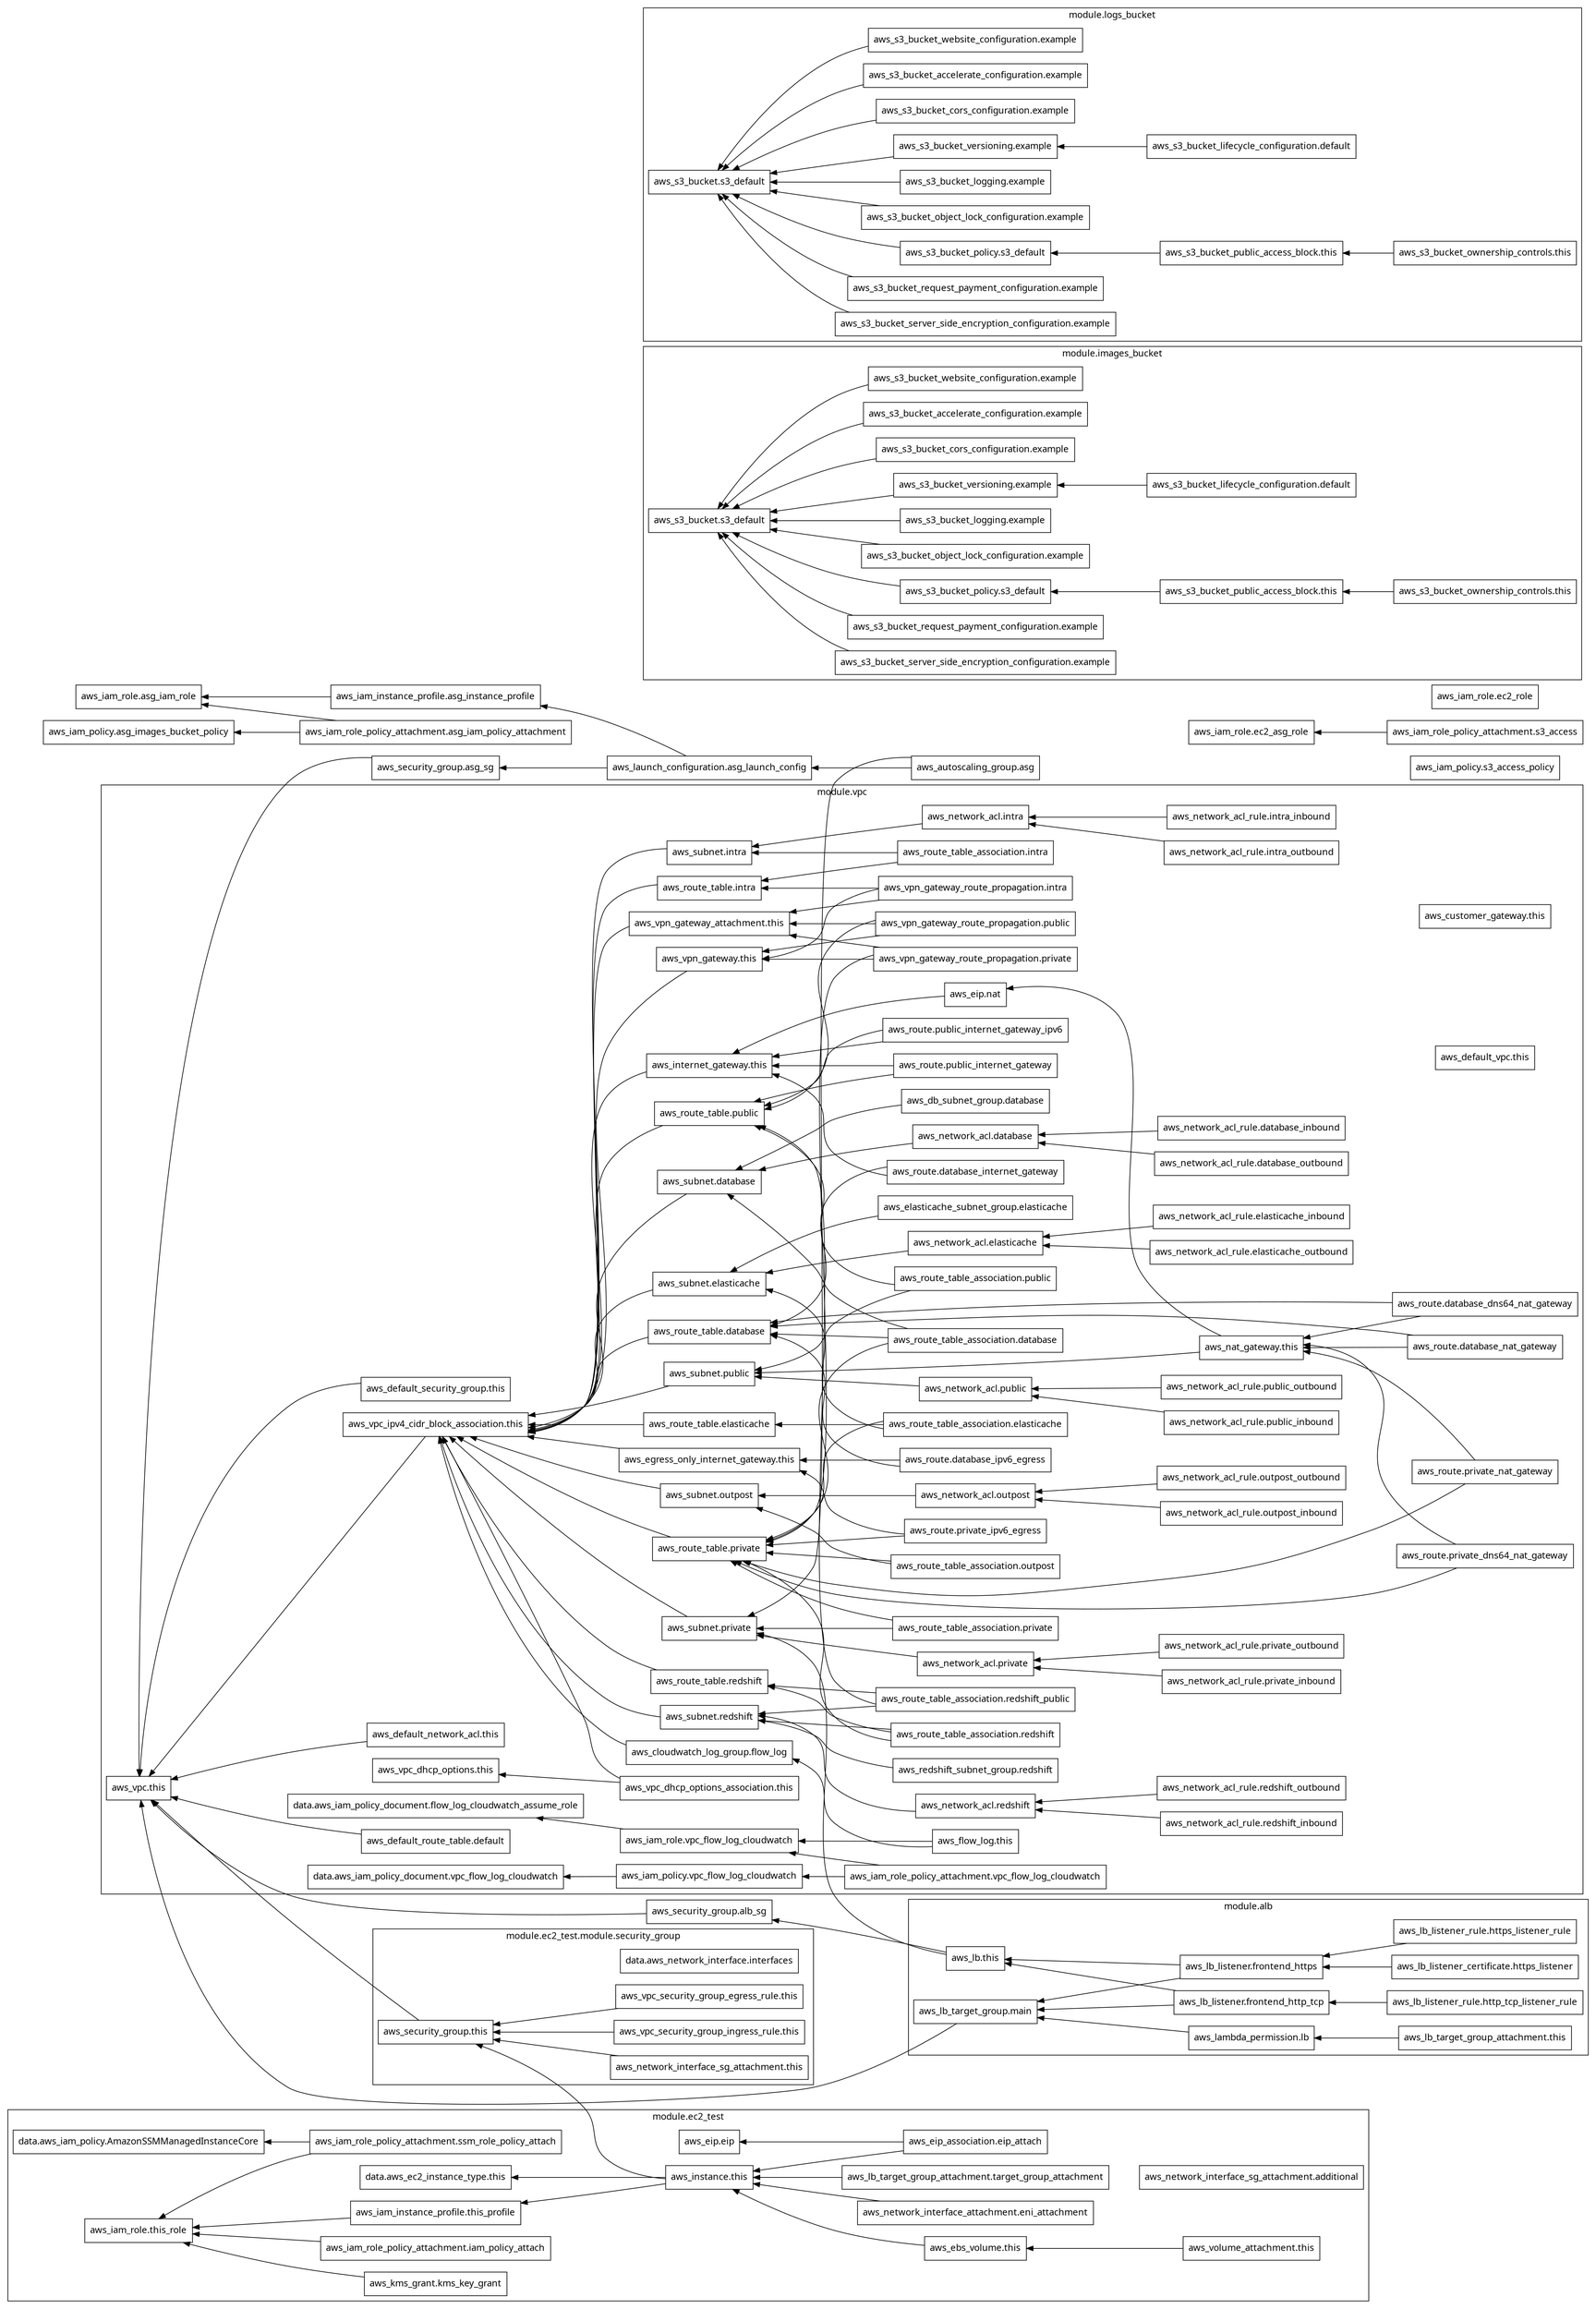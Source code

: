 digraph G {
  rankdir = "RL";
  node [shape = rect, fontname = "sans-serif"];
  "aws_autoscaling_group.asg" [label="aws_autoscaling_group.asg"];
  "aws_iam_instance_profile.asg_instance_profile" [label="aws_iam_instance_profile.asg_instance_profile"];
  "aws_iam_policy.asg_images_bucket_policy" [label="aws_iam_policy.asg_images_bucket_policy"];
  "aws_iam_policy.s3_access_policy" [label="aws_iam_policy.s3_access_policy"];
  "aws_iam_role.asg_iam_role" [label="aws_iam_role.asg_iam_role"];
  "aws_iam_role.ec2_asg_role" [label="aws_iam_role.ec2_asg_role"];
  "aws_iam_role.ec2_role" [label="aws_iam_role.ec2_role"];
  "aws_iam_role_policy_attachment.asg_iam_policy_attachment" [label="aws_iam_role_policy_attachment.asg_iam_policy_attachment"];
  "aws_iam_role_policy_attachment.s3_access" [label="aws_iam_role_policy_attachment.s3_access"];
  "aws_launch_configuration.asg_launch_config" [label="aws_launch_configuration.asg_launch_config"];
  "aws_security_group.alb_sg" [label="aws_security_group.alb_sg"];
  "aws_security_group.asg_sg" [label="aws_security_group.asg_sg"];
  subgraph "cluster_module.alb" {
    label = "module.alb"
    fontname = "sans-serif"
    "module.alb.aws_lambda_permission.lb" [label="aws_lambda_permission.lb"];
    "module.alb.aws_lb.this" [label="aws_lb.this"];
    "module.alb.aws_lb_listener.frontend_http_tcp" [label="aws_lb_listener.frontend_http_tcp"];
    "module.alb.aws_lb_listener.frontend_https" [label="aws_lb_listener.frontend_https"];
    "module.alb.aws_lb_listener_certificate.https_listener" [label="aws_lb_listener_certificate.https_listener"];
    "module.alb.aws_lb_listener_rule.http_tcp_listener_rule" [label="aws_lb_listener_rule.http_tcp_listener_rule"];
    "module.alb.aws_lb_listener_rule.https_listener_rule" [label="aws_lb_listener_rule.https_listener_rule"];
    "module.alb.aws_lb_target_group.main" [label="aws_lb_target_group.main"];
    "module.alb.aws_lb_target_group_attachment.this" [label="aws_lb_target_group_attachment.this"];
  }
  subgraph "cluster_module.ec2_test" {
    label = "module.ec2_test"
    fontname = "sans-serif"
    "module.ec2_test.data.aws_ec2_instance_type.this" [label="data.aws_ec2_instance_type.this"];
    "module.ec2_test.data.aws_iam_policy.AmazonSSMManagedInstanceCore" [label="data.aws_iam_policy.AmazonSSMManagedInstanceCore"];
    "module.ec2_test.aws_ebs_volume.this" [label="aws_ebs_volume.this"];
    "module.ec2_test.aws_eip.eip" [label="aws_eip.eip"];
    "module.ec2_test.aws_eip_association.eip_attach" [label="aws_eip_association.eip_attach"];
    "module.ec2_test.aws_iam_instance_profile.this_profile" [label="aws_iam_instance_profile.this_profile"];
    "module.ec2_test.aws_iam_role.this_role" [label="aws_iam_role.this_role"];
    "module.ec2_test.aws_iam_role_policy_attachment.iam_policy_attach" [label="aws_iam_role_policy_attachment.iam_policy_attach"];
    "module.ec2_test.aws_iam_role_policy_attachment.ssm_role_policy_attach" [label="aws_iam_role_policy_attachment.ssm_role_policy_attach"];
    "module.ec2_test.aws_instance.this" [label="aws_instance.this"];
    "module.ec2_test.aws_kms_grant.kms_key_grant" [label="aws_kms_grant.kms_key_grant"];
    "module.ec2_test.aws_lb_target_group_attachment.target_group_attachment" [label="aws_lb_target_group_attachment.target_group_attachment"];
    "module.ec2_test.aws_network_interface_attachment.eni_attachment" [label="aws_network_interface_attachment.eni_attachment"];
    "module.ec2_test.aws_network_interface_sg_attachment.additional" [label="aws_network_interface_sg_attachment.additional"];
    "module.ec2_test.aws_volume_attachment.this" [label="aws_volume_attachment.this"];
  }
  subgraph "cluster_module.ec2_test.module.security_group" {
    label = "module.ec2_test.module.security_group"
    fontname = "sans-serif"
    "module.ec2_test.module.security_group.data.aws_network_interface.interfaces" [label="data.aws_network_interface.interfaces"];
    "module.ec2_test.module.security_group.aws_network_interface_sg_attachment.this" [label="aws_network_interface_sg_attachment.this"];
    "module.ec2_test.module.security_group.aws_security_group.this" [label="aws_security_group.this"];
    "module.ec2_test.module.security_group.aws_vpc_security_group_egress_rule.this" [label="aws_vpc_security_group_egress_rule.this"];
    "module.ec2_test.module.security_group.aws_vpc_security_group_ingress_rule.this" [label="aws_vpc_security_group_ingress_rule.this"];
  }
  subgraph "cluster_module.images_bucket" {
    label = "module.images_bucket"
    fontname = "sans-serif"
    "module.images_bucket.aws_s3_bucket.s3_default" [label="aws_s3_bucket.s3_default"];
    "module.images_bucket.aws_s3_bucket_accelerate_configuration.example" [label="aws_s3_bucket_accelerate_configuration.example"];
    "module.images_bucket.aws_s3_bucket_cors_configuration.example" [label="aws_s3_bucket_cors_configuration.example"];
    "module.images_bucket.aws_s3_bucket_lifecycle_configuration.default" [label="aws_s3_bucket_lifecycle_configuration.default"];
    "module.images_bucket.aws_s3_bucket_logging.example" [label="aws_s3_bucket_logging.example"];
    "module.images_bucket.aws_s3_bucket_object_lock_configuration.example" [label="aws_s3_bucket_object_lock_configuration.example"];
    "module.images_bucket.aws_s3_bucket_ownership_controls.this" [label="aws_s3_bucket_ownership_controls.this"];
    "module.images_bucket.aws_s3_bucket_policy.s3_default" [label="aws_s3_bucket_policy.s3_default"];
    "module.images_bucket.aws_s3_bucket_public_access_block.this" [label="aws_s3_bucket_public_access_block.this"];
    "module.images_bucket.aws_s3_bucket_request_payment_configuration.example" [label="aws_s3_bucket_request_payment_configuration.example"];
    "module.images_bucket.aws_s3_bucket_server_side_encryption_configuration.example" [label="aws_s3_bucket_server_side_encryption_configuration.example"];
    "module.images_bucket.aws_s3_bucket_versioning.example" [label="aws_s3_bucket_versioning.example"];
    "module.images_bucket.aws_s3_bucket_website_configuration.example" [label="aws_s3_bucket_website_configuration.example"];
  }
  subgraph "cluster_module.logs_bucket" {
    label = "module.logs_bucket"
    fontname = "sans-serif"
    "module.logs_bucket.aws_s3_bucket.s3_default" [label="aws_s3_bucket.s3_default"];
    "module.logs_bucket.aws_s3_bucket_accelerate_configuration.example" [label="aws_s3_bucket_accelerate_configuration.example"];
    "module.logs_bucket.aws_s3_bucket_cors_configuration.example" [label="aws_s3_bucket_cors_configuration.example"];
    "module.logs_bucket.aws_s3_bucket_lifecycle_configuration.default" [label="aws_s3_bucket_lifecycle_configuration.default"];
    "module.logs_bucket.aws_s3_bucket_logging.example" [label="aws_s3_bucket_logging.example"];
    "module.logs_bucket.aws_s3_bucket_object_lock_configuration.example" [label="aws_s3_bucket_object_lock_configuration.example"];
    "module.logs_bucket.aws_s3_bucket_ownership_controls.this" [label="aws_s3_bucket_ownership_controls.this"];
    "module.logs_bucket.aws_s3_bucket_policy.s3_default" [label="aws_s3_bucket_policy.s3_default"];
    "module.logs_bucket.aws_s3_bucket_public_access_block.this" [label="aws_s3_bucket_public_access_block.this"];
    "module.logs_bucket.aws_s3_bucket_request_payment_configuration.example" [label="aws_s3_bucket_request_payment_configuration.example"];
    "module.logs_bucket.aws_s3_bucket_server_side_encryption_configuration.example" [label="aws_s3_bucket_server_side_encryption_configuration.example"];
    "module.logs_bucket.aws_s3_bucket_versioning.example" [label="aws_s3_bucket_versioning.example"];
    "module.logs_bucket.aws_s3_bucket_website_configuration.example" [label="aws_s3_bucket_website_configuration.example"];
  }
  subgraph "cluster_module.vpc" {
    label = "module.vpc"
    fontname = "sans-serif"
    "module.vpc.data.aws_iam_policy_document.flow_log_cloudwatch_assume_role" [label="data.aws_iam_policy_document.flow_log_cloudwatch_assume_role"];
    "module.vpc.data.aws_iam_policy_document.vpc_flow_log_cloudwatch" [label="data.aws_iam_policy_document.vpc_flow_log_cloudwatch"];
    "module.vpc.aws_cloudwatch_log_group.flow_log" [label="aws_cloudwatch_log_group.flow_log"];
    "module.vpc.aws_customer_gateway.this" [label="aws_customer_gateway.this"];
    "module.vpc.aws_db_subnet_group.database" [label="aws_db_subnet_group.database"];
    "module.vpc.aws_default_network_acl.this" [label="aws_default_network_acl.this"];
    "module.vpc.aws_default_route_table.default" [label="aws_default_route_table.default"];
    "module.vpc.aws_default_security_group.this" [label="aws_default_security_group.this"];
    "module.vpc.aws_default_vpc.this" [label="aws_default_vpc.this"];
    "module.vpc.aws_egress_only_internet_gateway.this" [label="aws_egress_only_internet_gateway.this"];
    "module.vpc.aws_eip.nat" [label="aws_eip.nat"];
    "module.vpc.aws_elasticache_subnet_group.elasticache" [label="aws_elasticache_subnet_group.elasticache"];
    "module.vpc.aws_flow_log.this" [label="aws_flow_log.this"];
    "module.vpc.aws_iam_policy.vpc_flow_log_cloudwatch" [label="aws_iam_policy.vpc_flow_log_cloudwatch"];
    "module.vpc.aws_iam_role.vpc_flow_log_cloudwatch" [label="aws_iam_role.vpc_flow_log_cloudwatch"];
    "module.vpc.aws_iam_role_policy_attachment.vpc_flow_log_cloudwatch" [label="aws_iam_role_policy_attachment.vpc_flow_log_cloudwatch"];
    "module.vpc.aws_internet_gateway.this" [label="aws_internet_gateway.this"];
    "module.vpc.aws_nat_gateway.this" [label="aws_nat_gateway.this"];
    "module.vpc.aws_network_acl.database" [label="aws_network_acl.database"];
    "module.vpc.aws_network_acl.elasticache" [label="aws_network_acl.elasticache"];
    "module.vpc.aws_network_acl.intra" [label="aws_network_acl.intra"];
    "module.vpc.aws_network_acl.outpost" [label="aws_network_acl.outpost"];
    "module.vpc.aws_network_acl.private" [label="aws_network_acl.private"];
    "module.vpc.aws_network_acl.public" [label="aws_network_acl.public"];
    "module.vpc.aws_network_acl.redshift" [label="aws_network_acl.redshift"];
    "module.vpc.aws_network_acl_rule.database_inbound" [label="aws_network_acl_rule.database_inbound"];
    "module.vpc.aws_network_acl_rule.database_outbound" [label="aws_network_acl_rule.database_outbound"];
    "module.vpc.aws_network_acl_rule.elasticache_inbound" [label="aws_network_acl_rule.elasticache_inbound"];
    "module.vpc.aws_network_acl_rule.elasticache_outbound" [label="aws_network_acl_rule.elasticache_outbound"];
    "module.vpc.aws_network_acl_rule.intra_inbound" [label="aws_network_acl_rule.intra_inbound"];
    "module.vpc.aws_network_acl_rule.intra_outbound" [label="aws_network_acl_rule.intra_outbound"];
    "module.vpc.aws_network_acl_rule.outpost_inbound" [label="aws_network_acl_rule.outpost_inbound"];
    "module.vpc.aws_network_acl_rule.outpost_outbound" [label="aws_network_acl_rule.outpost_outbound"];
    "module.vpc.aws_network_acl_rule.private_inbound" [label="aws_network_acl_rule.private_inbound"];
    "module.vpc.aws_network_acl_rule.private_outbound" [label="aws_network_acl_rule.private_outbound"];
    "module.vpc.aws_network_acl_rule.public_inbound" [label="aws_network_acl_rule.public_inbound"];
    "module.vpc.aws_network_acl_rule.public_outbound" [label="aws_network_acl_rule.public_outbound"];
    "module.vpc.aws_network_acl_rule.redshift_inbound" [label="aws_network_acl_rule.redshift_inbound"];
    "module.vpc.aws_network_acl_rule.redshift_outbound" [label="aws_network_acl_rule.redshift_outbound"];
    "module.vpc.aws_redshift_subnet_group.redshift" [label="aws_redshift_subnet_group.redshift"];
    "module.vpc.aws_route.database_dns64_nat_gateway" [label="aws_route.database_dns64_nat_gateway"];
    "module.vpc.aws_route.database_internet_gateway" [label="aws_route.database_internet_gateway"];
    "module.vpc.aws_route.database_ipv6_egress" [label="aws_route.database_ipv6_egress"];
    "module.vpc.aws_route.database_nat_gateway" [label="aws_route.database_nat_gateway"];
    "module.vpc.aws_route.private_dns64_nat_gateway" [label="aws_route.private_dns64_nat_gateway"];
    "module.vpc.aws_route.private_ipv6_egress" [label="aws_route.private_ipv6_egress"];
    "module.vpc.aws_route.private_nat_gateway" [label="aws_route.private_nat_gateway"];
    "module.vpc.aws_route.public_internet_gateway" [label="aws_route.public_internet_gateway"];
    "module.vpc.aws_route.public_internet_gateway_ipv6" [label="aws_route.public_internet_gateway_ipv6"];
    "module.vpc.aws_route_table.database" [label="aws_route_table.database"];
    "module.vpc.aws_route_table.elasticache" [label="aws_route_table.elasticache"];
    "module.vpc.aws_route_table.intra" [label="aws_route_table.intra"];
    "module.vpc.aws_route_table.private" [label="aws_route_table.private"];
    "module.vpc.aws_route_table.public" [label="aws_route_table.public"];
    "module.vpc.aws_route_table.redshift" [label="aws_route_table.redshift"];
    "module.vpc.aws_route_table_association.database" [label="aws_route_table_association.database"];
    "module.vpc.aws_route_table_association.elasticache" [label="aws_route_table_association.elasticache"];
    "module.vpc.aws_route_table_association.intra" [label="aws_route_table_association.intra"];
    "module.vpc.aws_route_table_association.outpost" [label="aws_route_table_association.outpost"];
    "module.vpc.aws_route_table_association.private" [label="aws_route_table_association.private"];
    "module.vpc.aws_route_table_association.public" [label="aws_route_table_association.public"];
    "module.vpc.aws_route_table_association.redshift" [label="aws_route_table_association.redshift"];
    "module.vpc.aws_route_table_association.redshift_public" [label="aws_route_table_association.redshift_public"];
    "module.vpc.aws_subnet.database" [label="aws_subnet.database"];
    "module.vpc.aws_subnet.elasticache" [label="aws_subnet.elasticache"];
    "module.vpc.aws_subnet.intra" [label="aws_subnet.intra"];
    "module.vpc.aws_subnet.outpost" [label="aws_subnet.outpost"];
    "module.vpc.aws_subnet.private" [label="aws_subnet.private"];
    "module.vpc.aws_subnet.public" [label="aws_subnet.public"];
    "module.vpc.aws_subnet.redshift" [label="aws_subnet.redshift"];
    "module.vpc.aws_vpc.this" [label="aws_vpc.this"];
    "module.vpc.aws_vpc_dhcp_options.this" [label="aws_vpc_dhcp_options.this"];
    "module.vpc.aws_vpc_dhcp_options_association.this" [label="aws_vpc_dhcp_options_association.this"];
    "module.vpc.aws_vpc_ipv4_cidr_block_association.this" [label="aws_vpc_ipv4_cidr_block_association.this"];
    "module.vpc.aws_vpn_gateway.this" [label="aws_vpn_gateway.this"];
    "module.vpc.aws_vpn_gateway_attachment.this" [label="aws_vpn_gateway_attachment.this"];
    "module.vpc.aws_vpn_gateway_route_propagation.intra" [label="aws_vpn_gateway_route_propagation.intra"];
    "module.vpc.aws_vpn_gateway_route_propagation.private" [label="aws_vpn_gateway_route_propagation.private"];
    "module.vpc.aws_vpn_gateway_route_propagation.public" [label="aws_vpn_gateway_route_propagation.public"];
  }
  "aws_autoscaling_group.asg" -> "aws_launch_configuration.asg_launch_config";
  "aws_autoscaling_group.asg" -> "module.vpc.aws_subnet.private";
  "aws_iam_instance_profile.asg_instance_profile" -> "aws_iam_role.asg_iam_role";
  "aws_iam_role_policy_attachment.asg_iam_policy_attachment" -> "aws_iam_policy.asg_images_bucket_policy";
  "aws_iam_role_policy_attachment.asg_iam_policy_attachment" -> "aws_iam_role.asg_iam_role";
  "aws_iam_role_policy_attachment.s3_access" -> "aws_iam_role.ec2_asg_role";
  "aws_launch_configuration.asg_launch_config" -> "aws_iam_instance_profile.asg_instance_profile";
  "aws_launch_configuration.asg_launch_config" -> "aws_security_group.asg_sg";
  "aws_security_group.alb_sg" -> "module.vpc.aws_vpc.this";
  "aws_security_group.asg_sg" -> "module.vpc.aws_vpc.this";
  "module.alb.aws_lambda_permission.lb" -> "module.alb.aws_lb_target_group.main";
  "module.alb.aws_lb.this" -> "aws_security_group.alb_sg";
  "module.alb.aws_lb.this" -> "module.vpc.aws_subnet.private";
  "module.alb.aws_lb_listener.frontend_http_tcp" -> "module.alb.aws_lb.this";
  "module.alb.aws_lb_listener.frontend_http_tcp" -> "module.alb.aws_lb_target_group.main";
  "module.alb.aws_lb_listener.frontend_https" -> "module.alb.aws_lb.this";
  "module.alb.aws_lb_listener.frontend_https" -> "module.alb.aws_lb_target_group.main";
  "module.alb.aws_lb_listener_certificate.https_listener" -> "module.alb.aws_lb_listener.frontend_https";
  "module.alb.aws_lb_listener_rule.http_tcp_listener_rule" -> "module.alb.aws_lb_listener.frontend_http_tcp";
  "module.alb.aws_lb_listener_rule.https_listener_rule" -> "module.alb.aws_lb_listener.frontend_https";
  "module.alb.aws_lb_target_group.main" -> "module.vpc.aws_vpc.this";
  "module.alb.aws_lb_target_group_attachment.this" -> "module.alb.aws_lambda_permission.lb";
  "module.ec2_test.aws_ebs_volume.this" -> "module.ec2_test.aws_instance.this";
  "module.ec2_test.aws_eip_association.eip_attach" -> "module.ec2_test.aws_eip.eip";
  "module.ec2_test.aws_eip_association.eip_attach" -> "module.ec2_test.aws_instance.this";
  "module.ec2_test.aws_iam_instance_profile.this_profile" -> "module.ec2_test.aws_iam_role.this_role";
  "module.ec2_test.aws_iam_role_policy_attachment.iam_policy_attach" -> "module.ec2_test.aws_iam_role.this_role";
  "module.ec2_test.aws_iam_role_policy_attachment.ssm_role_policy_attach" -> "module.ec2_test.data.aws_iam_policy.AmazonSSMManagedInstanceCore";
  "module.ec2_test.aws_iam_role_policy_attachment.ssm_role_policy_attach" -> "module.ec2_test.aws_iam_role.this_role";
  "module.ec2_test.aws_instance.this" -> "module.ec2_test.data.aws_ec2_instance_type.this";
  "module.ec2_test.aws_instance.this" -> "module.ec2_test.aws_iam_instance_profile.this_profile";
  "module.ec2_test.aws_instance.this" -> "module.ec2_test.module.security_group.aws_security_group.this";
  "module.ec2_test.aws_kms_grant.kms_key_grant" -> "module.ec2_test.aws_iam_role.this_role";
  "module.ec2_test.aws_lb_target_group_attachment.target_group_attachment" -> "module.ec2_test.aws_instance.this";
  "module.ec2_test.aws_network_interface_attachment.eni_attachment" -> "module.ec2_test.aws_instance.this";
  "module.ec2_test.aws_volume_attachment.this" -> "module.ec2_test.aws_ebs_volume.this";
  "module.ec2_test.module.security_group.aws_network_interface_sg_attachment.this" -> "module.ec2_test.module.security_group.aws_security_group.this";
  "module.ec2_test.module.security_group.aws_security_group.this" -> "module.vpc.aws_vpc.this";
  "module.ec2_test.module.security_group.aws_vpc_security_group_egress_rule.this" -> "module.ec2_test.module.security_group.aws_security_group.this";
  "module.ec2_test.module.security_group.aws_vpc_security_group_ingress_rule.this" -> "module.ec2_test.module.security_group.aws_security_group.this";
  "module.images_bucket.aws_s3_bucket_accelerate_configuration.example" -> "module.images_bucket.aws_s3_bucket.s3_default";
  "module.images_bucket.aws_s3_bucket_cors_configuration.example" -> "module.images_bucket.aws_s3_bucket.s3_default";
  "module.images_bucket.aws_s3_bucket_lifecycle_configuration.default" -> "module.images_bucket.aws_s3_bucket_versioning.example";
  "module.images_bucket.aws_s3_bucket_logging.example" -> "module.images_bucket.aws_s3_bucket.s3_default";
  "module.images_bucket.aws_s3_bucket_object_lock_configuration.example" -> "module.images_bucket.aws_s3_bucket.s3_default";
  "module.images_bucket.aws_s3_bucket_ownership_controls.this" -> "module.images_bucket.aws_s3_bucket_public_access_block.this";
  "module.images_bucket.aws_s3_bucket_policy.s3_default" -> "module.images_bucket.aws_s3_bucket.s3_default";
  "module.images_bucket.aws_s3_bucket_public_access_block.this" -> "module.images_bucket.aws_s3_bucket_policy.s3_default";
  "module.images_bucket.aws_s3_bucket_request_payment_configuration.example" -> "module.images_bucket.aws_s3_bucket.s3_default";
  "module.images_bucket.aws_s3_bucket_server_side_encryption_configuration.example" -> "module.images_bucket.aws_s3_bucket.s3_default";
  "module.images_bucket.aws_s3_bucket_versioning.example" -> "module.images_bucket.aws_s3_bucket.s3_default";
  "module.images_bucket.aws_s3_bucket_website_configuration.example" -> "module.images_bucket.aws_s3_bucket.s3_default";
  "module.logs_bucket.aws_s3_bucket_accelerate_configuration.example" -> "module.logs_bucket.aws_s3_bucket.s3_default";
  "module.logs_bucket.aws_s3_bucket_cors_configuration.example" -> "module.logs_bucket.aws_s3_bucket.s3_default";
  "module.logs_bucket.aws_s3_bucket_lifecycle_configuration.default" -> "module.logs_bucket.aws_s3_bucket_versioning.example";
  "module.logs_bucket.aws_s3_bucket_logging.example" -> "module.logs_bucket.aws_s3_bucket.s3_default";
  "module.logs_bucket.aws_s3_bucket_object_lock_configuration.example" -> "module.logs_bucket.aws_s3_bucket.s3_default";
  "module.logs_bucket.aws_s3_bucket_ownership_controls.this" -> "module.logs_bucket.aws_s3_bucket_public_access_block.this";
  "module.logs_bucket.aws_s3_bucket_policy.s3_default" -> "module.logs_bucket.aws_s3_bucket.s3_default";
  "module.logs_bucket.aws_s3_bucket_public_access_block.this" -> "module.logs_bucket.aws_s3_bucket_policy.s3_default";
  "module.logs_bucket.aws_s3_bucket_request_payment_configuration.example" -> "module.logs_bucket.aws_s3_bucket.s3_default";
  "module.logs_bucket.aws_s3_bucket_server_side_encryption_configuration.example" -> "module.logs_bucket.aws_s3_bucket.s3_default";
  "module.logs_bucket.aws_s3_bucket_versioning.example" -> "module.logs_bucket.aws_s3_bucket.s3_default";
  "module.logs_bucket.aws_s3_bucket_website_configuration.example" -> "module.logs_bucket.aws_s3_bucket.s3_default";
  "module.vpc.aws_cloudwatch_log_group.flow_log" -> "module.vpc.aws_vpc_ipv4_cidr_block_association.this";
  "module.vpc.aws_db_subnet_group.database" -> "module.vpc.aws_subnet.database";
  "module.vpc.aws_default_network_acl.this" -> "module.vpc.aws_vpc.this";
  "module.vpc.aws_default_route_table.default" -> "module.vpc.aws_vpc.this";
  "module.vpc.aws_default_security_group.this" -> "module.vpc.aws_vpc.this";
  "module.vpc.aws_egress_only_internet_gateway.this" -> "module.vpc.aws_vpc_ipv4_cidr_block_association.this";
  "module.vpc.aws_eip.nat" -> "module.vpc.aws_internet_gateway.this";
  "module.vpc.aws_elasticache_subnet_group.elasticache" -> "module.vpc.aws_subnet.elasticache";
  "module.vpc.aws_flow_log.this" -> "module.vpc.aws_cloudwatch_log_group.flow_log";
  "module.vpc.aws_flow_log.this" -> "module.vpc.aws_iam_role.vpc_flow_log_cloudwatch";
  "module.vpc.aws_iam_policy.vpc_flow_log_cloudwatch" -> "module.vpc.data.aws_iam_policy_document.vpc_flow_log_cloudwatch";
  "module.vpc.aws_iam_role.vpc_flow_log_cloudwatch" -> "module.vpc.data.aws_iam_policy_document.flow_log_cloudwatch_assume_role";
  "module.vpc.aws_iam_role_policy_attachment.vpc_flow_log_cloudwatch" -> "module.vpc.aws_iam_policy.vpc_flow_log_cloudwatch";
  "module.vpc.aws_iam_role_policy_attachment.vpc_flow_log_cloudwatch" -> "module.vpc.aws_iam_role.vpc_flow_log_cloudwatch";
  "module.vpc.aws_internet_gateway.this" -> "module.vpc.aws_vpc_ipv4_cidr_block_association.this";
  "module.vpc.aws_nat_gateway.this" -> "module.vpc.aws_eip.nat";
  "module.vpc.aws_nat_gateway.this" -> "module.vpc.aws_subnet.public";
  "module.vpc.aws_network_acl.database" -> "module.vpc.aws_subnet.database";
  "module.vpc.aws_network_acl.elasticache" -> "module.vpc.aws_subnet.elasticache";
  "module.vpc.aws_network_acl.intra" -> "module.vpc.aws_subnet.intra";
  "module.vpc.aws_network_acl.outpost" -> "module.vpc.aws_subnet.outpost";
  "module.vpc.aws_network_acl.private" -> "module.vpc.aws_subnet.private";
  "module.vpc.aws_network_acl.public" -> "module.vpc.aws_subnet.public";
  "module.vpc.aws_network_acl.redshift" -> "module.vpc.aws_subnet.redshift";
  "module.vpc.aws_network_acl_rule.database_inbound" -> "module.vpc.aws_network_acl.database";
  "module.vpc.aws_network_acl_rule.database_outbound" -> "module.vpc.aws_network_acl.database";
  "module.vpc.aws_network_acl_rule.elasticache_inbound" -> "module.vpc.aws_network_acl.elasticache";
  "module.vpc.aws_network_acl_rule.elasticache_outbound" -> "module.vpc.aws_network_acl.elasticache";
  "module.vpc.aws_network_acl_rule.intra_inbound" -> "module.vpc.aws_network_acl.intra";
  "module.vpc.aws_network_acl_rule.intra_outbound" -> "module.vpc.aws_network_acl.intra";
  "module.vpc.aws_network_acl_rule.outpost_inbound" -> "module.vpc.aws_network_acl.outpost";
  "module.vpc.aws_network_acl_rule.outpost_outbound" -> "module.vpc.aws_network_acl.outpost";
  "module.vpc.aws_network_acl_rule.private_inbound" -> "module.vpc.aws_network_acl.private";
  "module.vpc.aws_network_acl_rule.private_outbound" -> "module.vpc.aws_network_acl.private";
  "module.vpc.aws_network_acl_rule.public_inbound" -> "module.vpc.aws_network_acl.public";
  "module.vpc.aws_network_acl_rule.public_outbound" -> "module.vpc.aws_network_acl.public";
  "module.vpc.aws_network_acl_rule.redshift_inbound" -> "module.vpc.aws_network_acl.redshift";
  "module.vpc.aws_network_acl_rule.redshift_outbound" -> "module.vpc.aws_network_acl.redshift";
  "module.vpc.aws_redshift_subnet_group.redshift" -> "module.vpc.aws_subnet.redshift";
  "module.vpc.aws_route.database_dns64_nat_gateway" -> "module.vpc.aws_nat_gateway.this";
  "module.vpc.aws_route.database_dns64_nat_gateway" -> "module.vpc.aws_route_table.database";
  "module.vpc.aws_route.database_internet_gateway" -> "module.vpc.aws_internet_gateway.this";
  "module.vpc.aws_route.database_internet_gateway" -> "module.vpc.aws_route_table.database";
  "module.vpc.aws_route.database_ipv6_egress" -> "module.vpc.aws_egress_only_internet_gateway.this";
  "module.vpc.aws_route.database_ipv6_egress" -> "module.vpc.aws_route_table.database";
  "module.vpc.aws_route.database_nat_gateway" -> "module.vpc.aws_nat_gateway.this";
  "module.vpc.aws_route.database_nat_gateway" -> "module.vpc.aws_route_table.database";
  "module.vpc.aws_route.private_dns64_nat_gateway" -> "module.vpc.aws_nat_gateway.this";
  "module.vpc.aws_route.private_dns64_nat_gateway" -> "module.vpc.aws_route_table.private";
  "module.vpc.aws_route.private_ipv6_egress" -> "module.vpc.aws_egress_only_internet_gateway.this";
  "module.vpc.aws_route.private_ipv6_egress" -> "module.vpc.aws_route_table.private";
  "module.vpc.aws_route.private_nat_gateway" -> "module.vpc.aws_nat_gateway.this";
  "module.vpc.aws_route.private_nat_gateway" -> "module.vpc.aws_route_table.private";
  "module.vpc.aws_route.public_internet_gateway" -> "module.vpc.aws_internet_gateway.this";
  "module.vpc.aws_route.public_internet_gateway" -> "module.vpc.aws_route_table.public";
  "module.vpc.aws_route.public_internet_gateway_ipv6" -> "module.vpc.aws_internet_gateway.this";
  "module.vpc.aws_route.public_internet_gateway_ipv6" -> "module.vpc.aws_route_table.public";
  "module.vpc.aws_route_table.database" -> "module.vpc.aws_vpc_ipv4_cidr_block_association.this";
  "module.vpc.aws_route_table.elasticache" -> "module.vpc.aws_vpc_ipv4_cidr_block_association.this";
  "module.vpc.aws_route_table.intra" -> "module.vpc.aws_vpc_ipv4_cidr_block_association.this";
  "module.vpc.aws_route_table.private" -> "module.vpc.aws_vpc_ipv4_cidr_block_association.this";
  "module.vpc.aws_route_table.public" -> "module.vpc.aws_vpc_ipv4_cidr_block_association.this";
  "module.vpc.aws_route_table.redshift" -> "module.vpc.aws_vpc_ipv4_cidr_block_association.this";
  "module.vpc.aws_route_table_association.database" -> "module.vpc.aws_route_table.database";
  "module.vpc.aws_route_table_association.database" -> "module.vpc.aws_route_table.private";
  "module.vpc.aws_route_table_association.database" -> "module.vpc.aws_subnet.database";
  "module.vpc.aws_route_table_association.elasticache" -> "module.vpc.aws_route_table.elasticache";
  "module.vpc.aws_route_table_association.elasticache" -> "module.vpc.aws_route_table.private";
  "module.vpc.aws_route_table_association.elasticache" -> "module.vpc.aws_subnet.elasticache";
  "module.vpc.aws_route_table_association.intra" -> "module.vpc.aws_route_table.intra";
  "module.vpc.aws_route_table_association.intra" -> "module.vpc.aws_subnet.intra";
  "module.vpc.aws_route_table_association.outpost" -> "module.vpc.aws_route_table.private";
  "module.vpc.aws_route_table_association.outpost" -> "module.vpc.aws_subnet.outpost";
  "module.vpc.aws_route_table_association.private" -> "module.vpc.aws_route_table.private";
  "module.vpc.aws_route_table_association.private" -> "module.vpc.aws_subnet.private";
  "module.vpc.aws_route_table_association.public" -> "module.vpc.aws_route_table.public";
  "module.vpc.aws_route_table_association.public" -> "module.vpc.aws_subnet.public";
  "module.vpc.aws_route_table_association.redshift" -> "module.vpc.aws_route_table.private";
  "module.vpc.aws_route_table_association.redshift" -> "module.vpc.aws_route_table.redshift";
  "module.vpc.aws_route_table_association.redshift" -> "module.vpc.aws_subnet.redshift";
  "module.vpc.aws_route_table_association.redshift_public" -> "module.vpc.aws_route_table.public";
  "module.vpc.aws_route_table_association.redshift_public" -> "module.vpc.aws_route_table.redshift";
  "module.vpc.aws_route_table_association.redshift_public" -> "module.vpc.aws_subnet.redshift";
  "module.vpc.aws_subnet.database" -> "module.vpc.aws_vpc_ipv4_cidr_block_association.this";
  "module.vpc.aws_subnet.elasticache" -> "module.vpc.aws_vpc_ipv4_cidr_block_association.this";
  "module.vpc.aws_subnet.intra" -> "module.vpc.aws_vpc_ipv4_cidr_block_association.this";
  "module.vpc.aws_subnet.outpost" -> "module.vpc.aws_vpc_ipv4_cidr_block_association.this";
  "module.vpc.aws_subnet.private" -> "module.vpc.aws_vpc_ipv4_cidr_block_association.this";
  "module.vpc.aws_subnet.public" -> "module.vpc.aws_vpc_ipv4_cidr_block_association.this";
  "module.vpc.aws_subnet.redshift" -> "module.vpc.aws_vpc_ipv4_cidr_block_association.this";
  "module.vpc.aws_vpc_dhcp_options_association.this" -> "module.vpc.aws_vpc_dhcp_options.this";
  "module.vpc.aws_vpc_dhcp_options_association.this" -> "module.vpc.aws_vpc_ipv4_cidr_block_association.this";
  "module.vpc.aws_vpc_ipv4_cidr_block_association.this" -> "module.vpc.aws_vpc.this";
  "module.vpc.aws_vpn_gateway.this" -> "module.vpc.aws_vpc_ipv4_cidr_block_association.this";
  "module.vpc.aws_vpn_gateway_attachment.this" -> "module.vpc.aws_vpc_ipv4_cidr_block_association.this";
  "module.vpc.aws_vpn_gateway_route_propagation.intra" -> "module.vpc.aws_route_table.intra";
  "module.vpc.aws_vpn_gateway_route_propagation.intra" -> "module.vpc.aws_vpn_gateway.this";
  "module.vpc.aws_vpn_gateway_route_propagation.intra" -> "module.vpc.aws_vpn_gateway_attachment.this";
  "module.vpc.aws_vpn_gateway_route_propagation.private" -> "module.vpc.aws_route_table.private";
  "module.vpc.aws_vpn_gateway_route_propagation.private" -> "module.vpc.aws_vpn_gateway.this";
  "module.vpc.aws_vpn_gateway_route_propagation.private" -> "module.vpc.aws_vpn_gateway_attachment.this";
  "module.vpc.aws_vpn_gateway_route_propagation.public" -> "module.vpc.aws_route_table.public";
  "module.vpc.aws_vpn_gateway_route_propagation.public" -> "module.vpc.aws_vpn_gateway.this";
  "module.vpc.aws_vpn_gateway_route_propagation.public" -> "module.vpc.aws_vpn_gateway_attachment.this";
}
